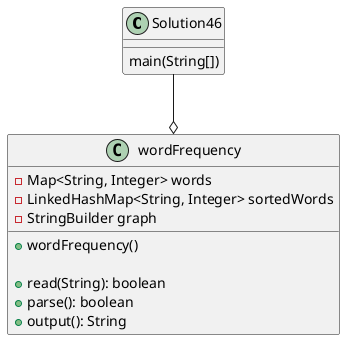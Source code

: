 @startuml
class Solution46{
    main(String[])
    'wordFrequency app = new wordFrequency()
    'app.read()
    'app.parse()
    'app.output()
}

class wordFrequency{
    'attributes
    - Map<String, Integer> words
    - LinkedHashMap<String, Integer> sortedWords
    - StringBuilder graph

    'methods
    + wordFrequency()

    + read(String): boolean
    + parse(): boolean
    + output(): String
}

Solution46 --o wordFrequency
@enduml